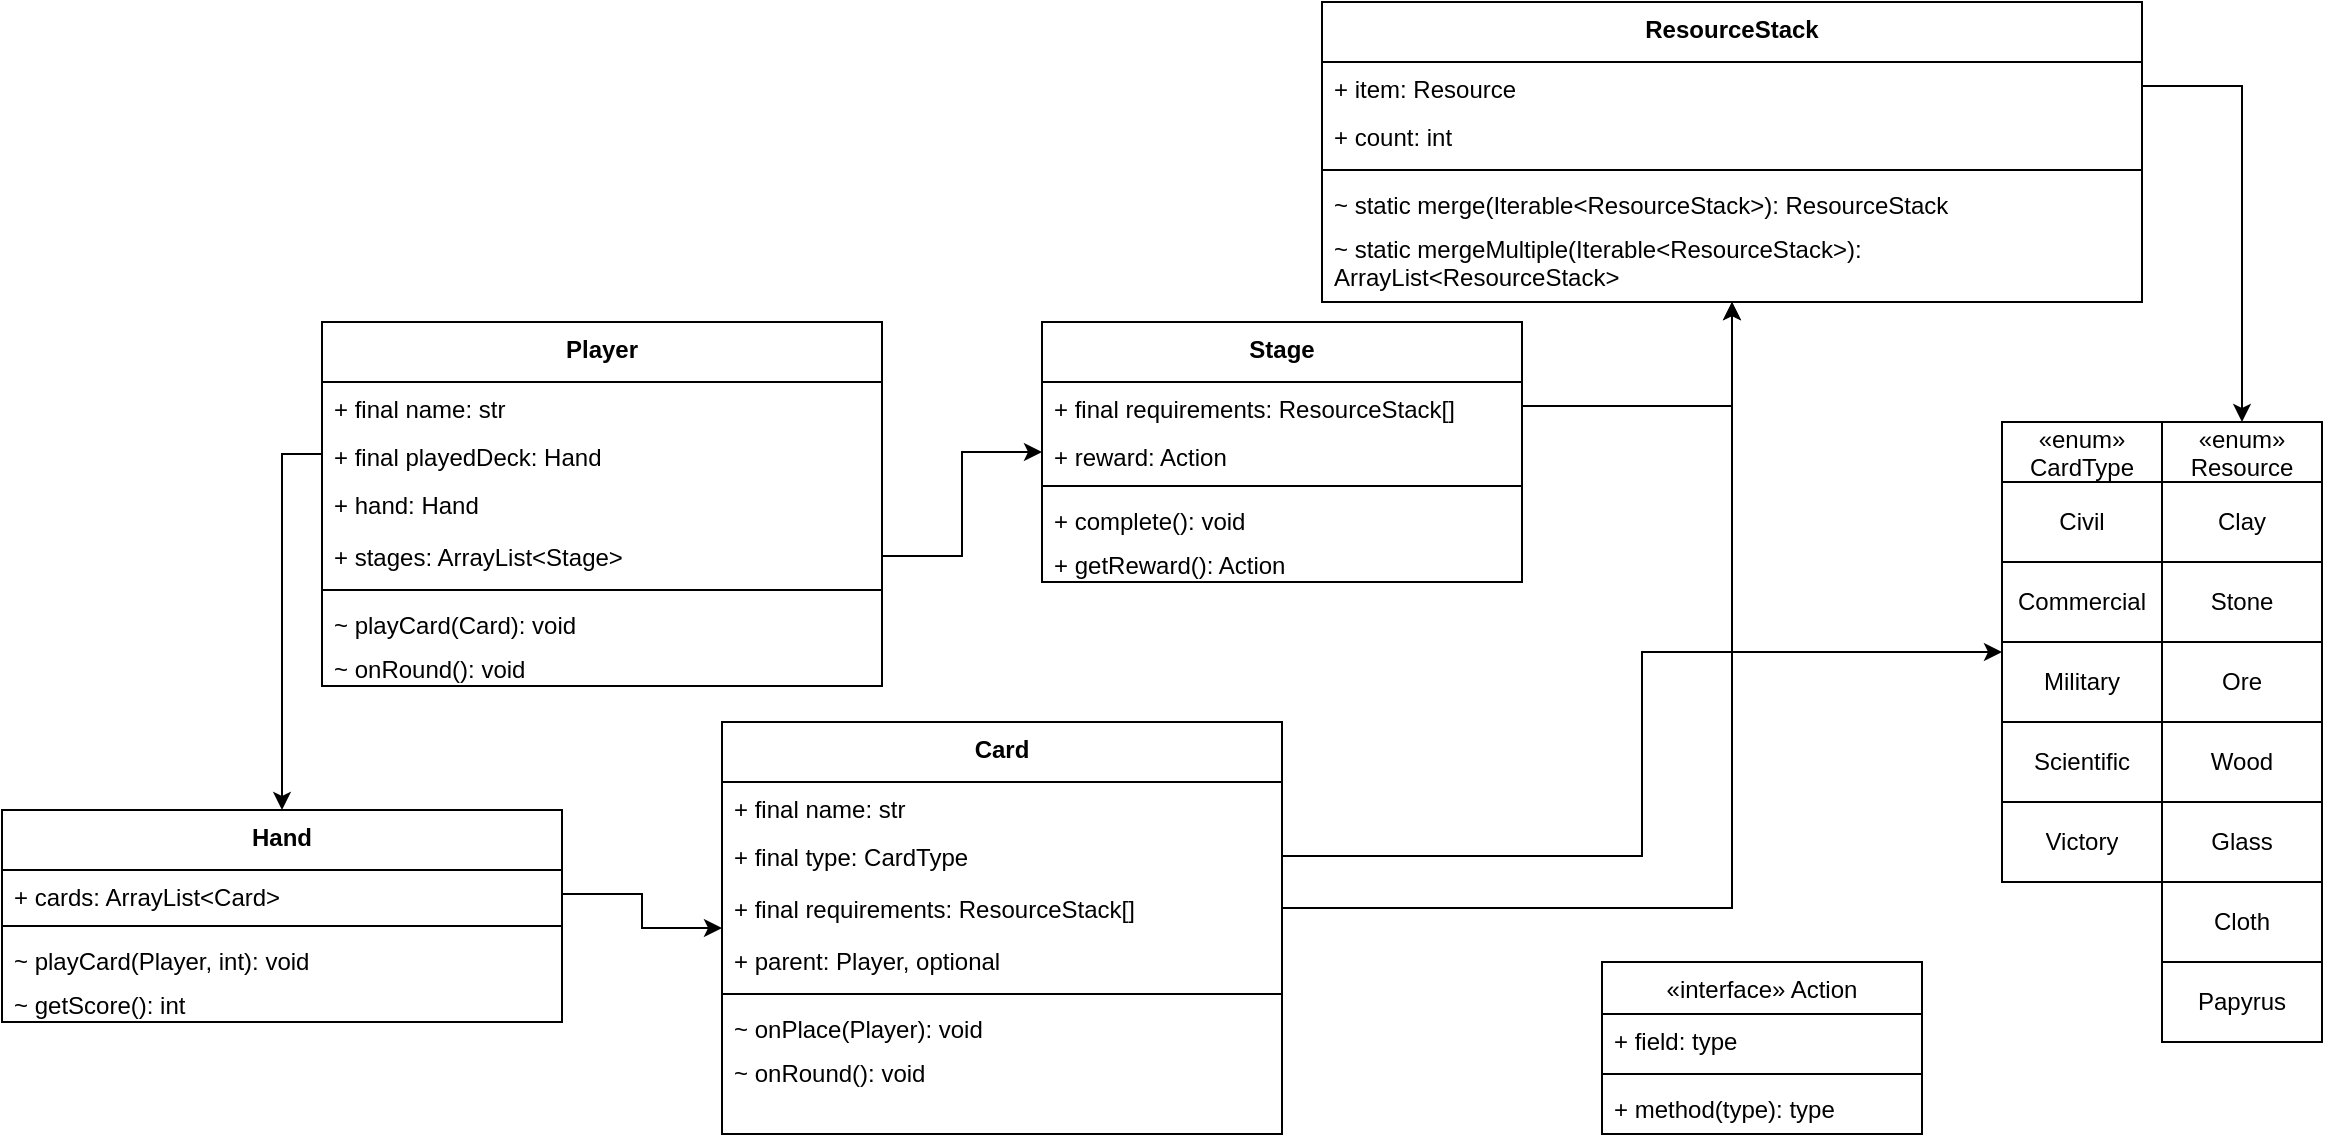 <mxfile version="21.2.9" type="github">
  <diagram id="R2lEEEUBdFMjLlhIrx00" name="Page-1">
    <mxGraphModel dx="708" dy="477" grid="1" gridSize="10" guides="1" tooltips="1" connect="1" arrows="1" fold="1" page="1" pageScale="1" pageWidth="850" pageHeight="1100" math="0" shadow="0" extFonts="Permanent Marker^https://fonts.googleapis.com/css?family=Permanent+Marker">
      <root>
        <mxCell id="0" />
        <mxCell id="1" parent="0" />
        <mxCell id="bpWkmBC9J1Y-tORT5dhZ-9" value="ResourceStack" style="swimlane;fontStyle=1;align=center;verticalAlign=top;childLayout=stackLayout;horizontal=1;startSize=30;horizontalStack=0;resizeParent=1;resizeParentMax=0;resizeLast=0;collapsible=1;marginBottom=0;whiteSpace=wrap;html=1;perimeterSpacing=0;glass=0;shadow=0;direction=east;" parent="1" vertex="1">
          <mxGeometry x="780" y="40" width="410" height="150" as="geometry">
            <mxRectangle x="50" y="124" width="130" height="30" as="alternateBounds" />
          </mxGeometry>
        </mxCell>
        <mxCell id="bpWkmBC9J1Y-tORT5dhZ-10" value="+ item: Resource&lt;br&gt;" style="text;strokeColor=none;fillColor=none;align=left;verticalAlign=top;spacingLeft=4;spacingRight=4;overflow=hidden;rotatable=0;points=[[0,0.5],[1,0.5]];portConstraint=eastwest;whiteSpace=wrap;html=1;" parent="bpWkmBC9J1Y-tORT5dhZ-9" vertex="1">
          <mxGeometry y="30" width="410" height="24" as="geometry" />
        </mxCell>
        <mxCell id="bpWkmBC9J1Y-tORT5dhZ-19" value="+ count: int" style="text;strokeColor=none;fillColor=none;align=left;verticalAlign=top;spacingLeft=4;spacingRight=4;overflow=hidden;rotatable=0;points=[[0,0.5],[1,0.5]];portConstraint=eastwest;whiteSpace=wrap;html=1;" parent="bpWkmBC9J1Y-tORT5dhZ-9" vertex="1">
          <mxGeometry y="54" width="410" height="26" as="geometry" />
        </mxCell>
        <mxCell id="bpWkmBC9J1Y-tORT5dhZ-11" value="" style="line;strokeWidth=1;fillColor=none;align=left;verticalAlign=middle;spacingTop=-1;spacingLeft=3;spacingRight=3;rotatable=0;labelPosition=right;points=[];portConstraint=eastwest;strokeColor=inherit;" parent="bpWkmBC9J1Y-tORT5dhZ-9" vertex="1">
          <mxGeometry y="80" width="410" height="8" as="geometry" />
        </mxCell>
        <mxCell id="bpWkmBC9J1Y-tORT5dhZ-12" value="~ static merge(Iterable&amp;lt;ResourceStack&amp;gt;): ResourceStack" style="text;strokeColor=none;fillColor=none;align=left;verticalAlign=top;spacingLeft=4;spacingRight=4;overflow=hidden;rotatable=0;points=[[0,0.5],[1,0.5]];portConstraint=eastwest;whiteSpace=wrap;html=1;" parent="bpWkmBC9J1Y-tORT5dhZ-9" vertex="1">
          <mxGeometry y="88" width="410" height="22" as="geometry" />
        </mxCell>
        <mxCell id="bpWkmBC9J1Y-tORT5dhZ-20" value="~ static mergeMultiple(Iterable&amp;lt;ResourceStack&amp;gt;): ArrayList&amp;lt;ResourceStack&amp;gt;" style="text;strokeColor=none;fillColor=none;align=left;verticalAlign=top;spacingLeft=4;spacingRight=4;overflow=hidden;rotatable=0;points=[[0,0.5],[1,0.5]];portConstraint=eastwest;whiteSpace=wrap;html=1;" parent="bpWkmBC9J1Y-tORT5dhZ-9" vertex="1">
          <mxGeometry y="110" width="410" height="40" as="geometry" />
        </mxCell>
        <mxCell id="bpWkmBC9J1Y-tORT5dhZ-85" value="«enum»&#xa;Resource" style="shape=table;startSize=30;container=1;collapsible=0;childLayout=tableLayout;" parent="1" vertex="1">
          <mxGeometry x="1200" y="250" width="80" height="310" as="geometry" />
        </mxCell>
        <mxCell id="bpWkmBC9J1Y-tORT5dhZ-86" value="" style="shape=tableRow;horizontal=0;startSize=0;swimlaneHead=0;swimlaneBody=0;strokeColor=inherit;top=0;left=0;bottom=0;right=0;collapsible=0;dropTarget=0;fillColor=none;points=[[0,0.5],[1,0.5]];portConstraint=eastwest;" parent="bpWkmBC9J1Y-tORT5dhZ-85" vertex="1">
          <mxGeometry y="30" width="80" height="40" as="geometry" />
        </mxCell>
        <mxCell id="bpWkmBC9J1Y-tORT5dhZ-87" value="Clay" style="shape=partialRectangle;html=1;whiteSpace=wrap;connectable=0;strokeColor=inherit;overflow=hidden;fillColor=none;top=0;left=0;bottom=0;right=0;pointerEvents=1;" parent="bpWkmBC9J1Y-tORT5dhZ-86" vertex="1">
          <mxGeometry width="80" height="40" as="geometry">
            <mxRectangle width="80" height="40" as="alternateBounds" />
          </mxGeometry>
        </mxCell>
        <mxCell id="bpWkmBC9J1Y-tORT5dhZ-88" value="" style="shape=tableRow;horizontal=0;startSize=0;swimlaneHead=0;swimlaneBody=0;strokeColor=inherit;top=0;left=0;bottom=0;right=0;collapsible=0;dropTarget=0;fillColor=none;points=[[0,0.5],[1,0.5]];portConstraint=eastwest;" parent="bpWkmBC9J1Y-tORT5dhZ-85" vertex="1">
          <mxGeometry y="70" width="80" height="40" as="geometry" />
        </mxCell>
        <mxCell id="bpWkmBC9J1Y-tORT5dhZ-89" value="Stone" style="shape=partialRectangle;html=1;whiteSpace=wrap;connectable=0;strokeColor=inherit;overflow=hidden;fillColor=none;top=0;left=0;bottom=0;right=0;pointerEvents=1;" parent="bpWkmBC9J1Y-tORT5dhZ-88" vertex="1">
          <mxGeometry width="80" height="40" as="geometry">
            <mxRectangle width="80" height="40" as="alternateBounds" />
          </mxGeometry>
        </mxCell>
        <mxCell id="bpWkmBC9J1Y-tORT5dhZ-90" value="" style="shape=tableRow;horizontal=0;startSize=0;swimlaneHead=0;swimlaneBody=0;strokeColor=inherit;top=0;left=0;bottom=0;right=0;collapsible=0;dropTarget=0;fillColor=none;points=[[0,0.5],[1,0.5]];portConstraint=eastwest;" parent="bpWkmBC9J1Y-tORT5dhZ-85" vertex="1">
          <mxGeometry y="110" width="80" height="40" as="geometry" />
        </mxCell>
        <mxCell id="bpWkmBC9J1Y-tORT5dhZ-91" value="Ore" style="shape=partialRectangle;html=1;whiteSpace=wrap;connectable=0;strokeColor=inherit;overflow=hidden;fillColor=none;top=0;left=0;bottom=0;right=0;pointerEvents=1;" parent="bpWkmBC9J1Y-tORT5dhZ-90" vertex="1">
          <mxGeometry width="80" height="40" as="geometry">
            <mxRectangle width="80" height="40" as="alternateBounds" />
          </mxGeometry>
        </mxCell>
        <mxCell id="bpWkmBC9J1Y-tORT5dhZ-92" value="" style="shape=tableRow;horizontal=0;startSize=0;swimlaneHead=0;swimlaneBody=0;strokeColor=inherit;top=0;left=0;bottom=0;right=0;collapsible=0;dropTarget=0;fillColor=none;points=[[0,0.5],[1,0.5]];portConstraint=eastwest;" parent="bpWkmBC9J1Y-tORT5dhZ-85" vertex="1">
          <mxGeometry y="150" width="80" height="40" as="geometry" />
        </mxCell>
        <mxCell id="bpWkmBC9J1Y-tORT5dhZ-93" value="Wood" style="shape=partialRectangle;html=1;whiteSpace=wrap;connectable=0;strokeColor=inherit;overflow=hidden;fillColor=none;top=0;left=0;bottom=0;right=0;pointerEvents=1;" parent="bpWkmBC9J1Y-tORT5dhZ-92" vertex="1">
          <mxGeometry width="80" height="40" as="geometry">
            <mxRectangle width="80" height="40" as="alternateBounds" />
          </mxGeometry>
        </mxCell>
        <mxCell id="bpWkmBC9J1Y-tORT5dhZ-94" value="" style="shape=tableRow;horizontal=0;startSize=0;swimlaneHead=0;swimlaneBody=0;strokeColor=inherit;top=0;left=0;bottom=0;right=0;collapsible=0;dropTarget=0;fillColor=none;points=[[0,0.5],[1,0.5]];portConstraint=eastwest;" parent="bpWkmBC9J1Y-tORT5dhZ-85" vertex="1">
          <mxGeometry y="190" width="80" height="40" as="geometry" />
        </mxCell>
        <mxCell id="bpWkmBC9J1Y-tORT5dhZ-95" value="Glass" style="shape=partialRectangle;html=1;whiteSpace=wrap;connectable=0;strokeColor=inherit;overflow=hidden;fillColor=none;top=0;left=0;bottom=0;right=0;pointerEvents=1;" parent="bpWkmBC9J1Y-tORT5dhZ-94" vertex="1">
          <mxGeometry width="80" height="40" as="geometry">
            <mxRectangle width="80" height="40" as="alternateBounds" />
          </mxGeometry>
        </mxCell>
        <mxCell id="bpWkmBC9J1Y-tORT5dhZ-96" value="" style="shape=tableRow;horizontal=0;startSize=0;swimlaneHead=0;swimlaneBody=0;strokeColor=inherit;top=0;left=0;bottom=0;right=0;collapsible=0;dropTarget=0;fillColor=none;points=[[0,0.5],[1,0.5]];portConstraint=eastwest;" parent="bpWkmBC9J1Y-tORT5dhZ-85" vertex="1">
          <mxGeometry y="230" width="80" height="40" as="geometry" />
        </mxCell>
        <mxCell id="bpWkmBC9J1Y-tORT5dhZ-97" value="Cloth" style="shape=partialRectangle;html=1;whiteSpace=wrap;connectable=0;strokeColor=inherit;overflow=hidden;fillColor=none;top=0;left=0;bottom=0;right=0;pointerEvents=1;" parent="bpWkmBC9J1Y-tORT5dhZ-96" vertex="1">
          <mxGeometry width="80" height="40" as="geometry">
            <mxRectangle width="80" height="40" as="alternateBounds" />
          </mxGeometry>
        </mxCell>
        <mxCell id="bpWkmBC9J1Y-tORT5dhZ-98" value="" style="shape=tableRow;horizontal=0;startSize=0;swimlaneHead=0;swimlaneBody=0;strokeColor=inherit;top=0;left=0;bottom=0;right=0;collapsible=0;dropTarget=0;fillColor=none;points=[[0,0.5],[1,0.5]];portConstraint=eastwest;" parent="bpWkmBC9J1Y-tORT5dhZ-85" vertex="1">
          <mxGeometry y="270" width="80" height="40" as="geometry" />
        </mxCell>
        <mxCell id="bpWkmBC9J1Y-tORT5dhZ-99" value="Papyrus" style="shape=partialRectangle;html=1;whiteSpace=wrap;connectable=0;strokeColor=inherit;overflow=hidden;fillColor=none;top=0;left=0;bottom=0;right=0;pointerEvents=1;" parent="bpWkmBC9J1Y-tORT5dhZ-98" vertex="1">
          <mxGeometry width="80" height="40" as="geometry">
            <mxRectangle width="80" height="40" as="alternateBounds" />
          </mxGeometry>
        </mxCell>
        <mxCell id="bpWkmBC9J1Y-tORT5dhZ-108" style="edgeStyle=orthogonalEdgeStyle;rounded=0;orthogonalLoop=1;jettySize=auto;html=1;" parent="1" source="bpWkmBC9J1Y-tORT5dhZ-10" target="bpWkmBC9J1Y-tORT5dhZ-85" edge="1">
          <mxGeometry relative="1" as="geometry" />
        </mxCell>
        <mxCell id="bpWkmBC9J1Y-tORT5dhZ-109" value="«enum»&#xa;CardType" style="shape=table;startSize=30;container=1;collapsible=0;childLayout=tableLayout;" parent="1" vertex="1">
          <mxGeometry x="1120" y="250" width="80" height="230" as="geometry" />
        </mxCell>
        <mxCell id="bpWkmBC9J1Y-tORT5dhZ-110" value="" style="shape=tableRow;horizontal=0;startSize=0;swimlaneHead=0;swimlaneBody=0;strokeColor=inherit;top=0;left=0;bottom=0;right=0;collapsible=0;dropTarget=0;fillColor=none;points=[[0,0.5],[1,0.5]];portConstraint=eastwest;" parent="bpWkmBC9J1Y-tORT5dhZ-109" vertex="1">
          <mxGeometry y="30" width="80" height="40" as="geometry" />
        </mxCell>
        <mxCell id="bpWkmBC9J1Y-tORT5dhZ-111" value="Civil" style="shape=partialRectangle;html=1;whiteSpace=wrap;connectable=0;strokeColor=inherit;overflow=hidden;fillColor=none;top=0;left=0;bottom=0;right=0;pointerEvents=1;" parent="bpWkmBC9J1Y-tORT5dhZ-110" vertex="1">
          <mxGeometry width="80" height="40" as="geometry">
            <mxRectangle width="80" height="40" as="alternateBounds" />
          </mxGeometry>
        </mxCell>
        <mxCell id="bpWkmBC9J1Y-tORT5dhZ-112" value="" style="shape=tableRow;horizontal=0;startSize=0;swimlaneHead=0;swimlaneBody=0;strokeColor=inherit;top=0;left=0;bottom=0;right=0;collapsible=0;dropTarget=0;fillColor=none;points=[[0,0.5],[1,0.5]];portConstraint=eastwest;" parent="bpWkmBC9J1Y-tORT5dhZ-109" vertex="1">
          <mxGeometry y="70" width="80" height="40" as="geometry" />
        </mxCell>
        <mxCell id="bpWkmBC9J1Y-tORT5dhZ-113" value="Commercial" style="shape=partialRectangle;html=1;whiteSpace=wrap;connectable=0;strokeColor=inherit;overflow=hidden;fillColor=none;top=0;left=0;bottom=0;right=0;pointerEvents=1;" parent="bpWkmBC9J1Y-tORT5dhZ-112" vertex="1">
          <mxGeometry width="80" height="40" as="geometry">
            <mxRectangle width="80" height="40" as="alternateBounds" />
          </mxGeometry>
        </mxCell>
        <mxCell id="bpWkmBC9J1Y-tORT5dhZ-114" value="" style="shape=tableRow;horizontal=0;startSize=0;swimlaneHead=0;swimlaneBody=0;strokeColor=inherit;top=0;left=0;bottom=0;right=0;collapsible=0;dropTarget=0;fillColor=none;points=[[0,0.5],[1,0.5]];portConstraint=eastwest;" parent="bpWkmBC9J1Y-tORT5dhZ-109" vertex="1">
          <mxGeometry y="110" width="80" height="40" as="geometry" />
        </mxCell>
        <mxCell id="bpWkmBC9J1Y-tORT5dhZ-115" value="Military&lt;br&gt;" style="shape=partialRectangle;html=1;whiteSpace=wrap;connectable=0;strokeColor=inherit;overflow=hidden;fillColor=none;top=0;left=0;bottom=0;right=0;pointerEvents=1;" parent="bpWkmBC9J1Y-tORT5dhZ-114" vertex="1">
          <mxGeometry width="80" height="40" as="geometry">
            <mxRectangle width="80" height="40" as="alternateBounds" />
          </mxGeometry>
        </mxCell>
        <mxCell id="bpWkmBC9J1Y-tORT5dhZ-116" value="" style="shape=tableRow;horizontal=0;startSize=0;swimlaneHead=0;swimlaneBody=0;strokeColor=inherit;top=0;left=0;bottom=0;right=0;collapsible=0;dropTarget=0;fillColor=none;points=[[0,0.5],[1,0.5]];portConstraint=eastwest;" parent="bpWkmBC9J1Y-tORT5dhZ-109" vertex="1">
          <mxGeometry y="150" width="80" height="40" as="geometry" />
        </mxCell>
        <mxCell id="bpWkmBC9J1Y-tORT5dhZ-117" value="Scientific" style="shape=partialRectangle;html=1;whiteSpace=wrap;connectable=0;strokeColor=inherit;overflow=hidden;fillColor=none;top=0;left=0;bottom=0;right=0;pointerEvents=1;" parent="bpWkmBC9J1Y-tORT5dhZ-116" vertex="1">
          <mxGeometry width="80" height="40" as="geometry">
            <mxRectangle width="80" height="40" as="alternateBounds" />
          </mxGeometry>
        </mxCell>
        <mxCell id="bpWkmBC9J1Y-tORT5dhZ-118" value="" style="shape=tableRow;horizontal=0;startSize=0;swimlaneHead=0;swimlaneBody=0;strokeColor=inherit;top=0;left=0;bottom=0;right=0;collapsible=0;dropTarget=0;fillColor=none;points=[[0,0.5],[1,0.5]];portConstraint=eastwest;" parent="bpWkmBC9J1Y-tORT5dhZ-109" vertex="1">
          <mxGeometry y="190" width="80" height="40" as="geometry" />
        </mxCell>
        <mxCell id="bpWkmBC9J1Y-tORT5dhZ-119" value="Victory" style="shape=partialRectangle;html=1;whiteSpace=wrap;connectable=0;strokeColor=inherit;overflow=hidden;fillColor=none;top=0;left=0;bottom=0;right=0;pointerEvents=1;" parent="bpWkmBC9J1Y-tORT5dhZ-118" vertex="1">
          <mxGeometry width="80" height="40" as="geometry">
            <mxRectangle width="80" height="40" as="alternateBounds" />
          </mxGeometry>
        </mxCell>
        <mxCell id="bpWkmBC9J1Y-tORT5dhZ-124" value="Card" style="swimlane;fontStyle=1;align=center;verticalAlign=top;childLayout=stackLayout;horizontal=1;startSize=30;horizontalStack=0;resizeParent=1;resizeParentMax=0;resizeLast=0;collapsible=1;marginBottom=0;whiteSpace=wrap;html=1;perimeterSpacing=0;glass=0;shadow=0;direction=east;" parent="1" vertex="1">
          <mxGeometry x="480" y="400" width="280" height="206" as="geometry">
            <mxRectangle x="50" y="124" width="130" height="30" as="alternateBounds" />
          </mxGeometry>
        </mxCell>
        <mxCell id="bpWkmBC9J1Y-tORT5dhZ-125" value="+ final name: str" style="text;strokeColor=none;fillColor=none;align=left;verticalAlign=top;spacingLeft=4;spacingRight=4;overflow=hidden;rotatable=0;points=[[0,0.5],[1,0.5]];portConstraint=eastwest;whiteSpace=wrap;html=1;" parent="bpWkmBC9J1Y-tORT5dhZ-124" vertex="1">
          <mxGeometry y="30" width="280" height="24" as="geometry" />
        </mxCell>
        <mxCell id="bpWkmBC9J1Y-tORT5dhZ-126" value="+ final type: CardType" style="text;strokeColor=none;fillColor=none;align=left;verticalAlign=top;spacingLeft=4;spacingRight=4;overflow=hidden;rotatable=0;points=[[0,0.5],[1,0.5]];portConstraint=eastwest;whiteSpace=wrap;html=1;" parent="bpWkmBC9J1Y-tORT5dhZ-124" vertex="1">
          <mxGeometry y="54" width="280" height="26" as="geometry" />
        </mxCell>
        <mxCell id="GVj6lV1ADfHa7WlAg_rx-1" value="+ final requirements: ResourceStack[]" style="text;strokeColor=none;fillColor=none;align=left;verticalAlign=top;spacingLeft=4;spacingRight=4;overflow=hidden;rotatable=0;points=[[0,0.5],[1,0.5]];portConstraint=eastwest;whiteSpace=wrap;html=1;" vertex="1" parent="bpWkmBC9J1Y-tORT5dhZ-124">
          <mxGeometry y="80" width="280" height="26" as="geometry" />
        </mxCell>
        <mxCell id="GVj6lV1ADfHa7WlAg_rx-5" value="+ parent: Player, optional" style="text;strokeColor=none;fillColor=none;align=left;verticalAlign=top;spacingLeft=4;spacingRight=4;overflow=hidden;rotatable=0;points=[[0,0.5],[1,0.5]];portConstraint=eastwest;whiteSpace=wrap;html=1;" vertex="1" parent="bpWkmBC9J1Y-tORT5dhZ-124">
          <mxGeometry y="106" width="280" height="26" as="geometry" />
        </mxCell>
        <mxCell id="bpWkmBC9J1Y-tORT5dhZ-127" value="" style="line;strokeWidth=1;fillColor=none;align=left;verticalAlign=middle;spacingTop=-1;spacingLeft=3;spacingRight=3;rotatable=0;labelPosition=right;points=[];portConstraint=eastwest;strokeColor=inherit;" parent="bpWkmBC9J1Y-tORT5dhZ-124" vertex="1">
          <mxGeometry y="132" width="280" height="8" as="geometry" />
        </mxCell>
        <mxCell id="bpWkmBC9J1Y-tORT5dhZ-128" value="~ onPlace(Player): void" style="text;strokeColor=none;fillColor=none;align=left;verticalAlign=top;spacingLeft=4;spacingRight=4;overflow=hidden;rotatable=0;points=[[0,0.5],[1,0.5]];portConstraint=eastwest;whiteSpace=wrap;html=1;" parent="bpWkmBC9J1Y-tORT5dhZ-124" vertex="1">
          <mxGeometry y="140" width="280" height="22" as="geometry" />
        </mxCell>
        <mxCell id="GVj6lV1ADfHa7WlAg_rx-4" value="~ onRound(): void" style="text;strokeColor=none;fillColor=none;align=left;verticalAlign=top;spacingLeft=4;spacingRight=4;overflow=hidden;rotatable=0;points=[[0,0.5],[1,0.5]];portConstraint=eastwest;whiteSpace=wrap;html=1;" vertex="1" parent="bpWkmBC9J1Y-tORT5dhZ-124">
          <mxGeometry y="162" width="280" height="22" as="geometry" />
        </mxCell>
        <mxCell id="GVj6lV1ADfHa7WlAg_rx-6" style="text;strokeColor=none;fillColor=none;align=left;verticalAlign=top;spacingLeft=4;spacingRight=4;overflow=hidden;rotatable=0;points=[[0,0.5],[1,0.5]];portConstraint=eastwest;whiteSpace=wrap;html=1;" vertex="1" parent="bpWkmBC9J1Y-tORT5dhZ-124">
          <mxGeometry y="184" width="280" height="22" as="geometry" />
        </mxCell>
        <mxCell id="bpWkmBC9J1Y-tORT5dhZ-130" style="edgeStyle=orthogonalEdgeStyle;rounded=0;orthogonalLoop=1;jettySize=auto;html=1;" parent="1" source="bpWkmBC9J1Y-tORT5dhZ-126" target="bpWkmBC9J1Y-tORT5dhZ-109" edge="1">
          <mxGeometry relative="1" as="geometry" />
        </mxCell>
        <mxCell id="GVj6lV1ADfHa7WlAg_rx-8" value="Player" style="swimlane;fontStyle=1;align=center;verticalAlign=top;childLayout=stackLayout;horizontal=1;startSize=30;horizontalStack=0;resizeParent=1;resizeParentMax=0;resizeLast=0;collapsible=1;marginBottom=0;whiteSpace=wrap;html=1;perimeterSpacing=0;glass=0;shadow=0;direction=east;" vertex="1" parent="1">
          <mxGeometry x="280" y="200" width="280" height="182" as="geometry">
            <mxRectangle x="50" y="124" width="130" height="30" as="alternateBounds" />
          </mxGeometry>
        </mxCell>
        <mxCell id="GVj6lV1ADfHa7WlAg_rx-28" value="+ final name: str" style="text;strokeColor=none;fillColor=none;align=left;verticalAlign=top;spacingLeft=4;spacingRight=4;overflow=hidden;rotatable=0;points=[[0,0.5],[1,0.5]];portConstraint=eastwest;whiteSpace=wrap;html=1;" vertex="1" parent="GVj6lV1ADfHa7WlAg_rx-8">
          <mxGeometry y="30" width="280" height="24" as="geometry" />
        </mxCell>
        <mxCell id="GVj6lV1ADfHa7WlAg_rx-9" value="+ final playedDeck: Hand" style="text;strokeColor=none;fillColor=none;align=left;verticalAlign=top;spacingLeft=4;spacingRight=4;overflow=hidden;rotatable=0;points=[[0,0.5],[1,0.5]];portConstraint=eastwest;whiteSpace=wrap;html=1;" vertex="1" parent="GVj6lV1ADfHa7WlAg_rx-8">
          <mxGeometry y="54" width="280" height="24" as="geometry" />
        </mxCell>
        <mxCell id="GVj6lV1ADfHa7WlAg_rx-10" value="+ hand: Hand" style="text;strokeColor=none;fillColor=none;align=left;verticalAlign=top;spacingLeft=4;spacingRight=4;overflow=hidden;rotatable=0;points=[[0,0.5],[1,0.5]];portConstraint=eastwest;whiteSpace=wrap;html=1;" vertex="1" parent="GVj6lV1ADfHa7WlAg_rx-8">
          <mxGeometry y="78" width="280" height="26" as="geometry" />
        </mxCell>
        <mxCell id="GVj6lV1ADfHa7WlAg_rx-11" value="+ stages: ArrayList&amp;lt;Stage&amp;gt;" style="text;strokeColor=none;fillColor=none;align=left;verticalAlign=top;spacingLeft=4;spacingRight=4;overflow=hidden;rotatable=0;points=[[0,0.5],[1,0.5]];portConstraint=eastwest;whiteSpace=wrap;html=1;" vertex="1" parent="GVj6lV1ADfHa7WlAg_rx-8">
          <mxGeometry y="104" width="280" height="26" as="geometry" />
        </mxCell>
        <mxCell id="GVj6lV1ADfHa7WlAg_rx-13" value="" style="line;strokeWidth=1;fillColor=none;align=left;verticalAlign=middle;spacingTop=-1;spacingLeft=3;spacingRight=3;rotatable=0;labelPosition=right;points=[];portConstraint=eastwest;strokeColor=inherit;" vertex="1" parent="GVj6lV1ADfHa7WlAg_rx-8">
          <mxGeometry y="130" width="280" height="8" as="geometry" />
        </mxCell>
        <mxCell id="GVj6lV1ADfHa7WlAg_rx-14" value="~ playCard(Card): void" style="text;strokeColor=none;fillColor=none;align=left;verticalAlign=top;spacingLeft=4;spacingRight=4;overflow=hidden;rotatable=0;points=[[0,0.5],[1,0.5]];portConstraint=eastwest;whiteSpace=wrap;html=1;" vertex="1" parent="GVj6lV1ADfHa7WlAg_rx-8">
          <mxGeometry y="138" width="280" height="22" as="geometry" />
        </mxCell>
        <mxCell id="GVj6lV1ADfHa7WlAg_rx-15" value="~ onRound(): void" style="text;strokeColor=none;fillColor=none;align=left;verticalAlign=top;spacingLeft=4;spacingRight=4;overflow=hidden;rotatable=0;points=[[0,0.5],[1,0.5]];portConstraint=eastwest;whiteSpace=wrap;html=1;" vertex="1" parent="GVj6lV1ADfHa7WlAg_rx-8">
          <mxGeometry y="160" width="280" height="22" as="geometry" />
        </mxCell>
        <mxCell id="GVj6lV1ADfHa7WlAg_rx-17" value="Stage" style="swimlane;fontStyle=1;align=center;verticalAlign=top;childLayout=stackLayout;horizontal=1;startSize=30;horizontalStack=0;resizeParent=1;resizeParentMax=0;resizeLast=0;collapsible=1;marginBottom=0;whiteSpace=wrap;html=1;perimeterSpacing=0;glass=0;shadow=0;direction=east;" vertex="1" parent="1">
          <mxGeometry x="640" y="200" width="240" height="130" as="geometry">
            <mxRectangle x="50" y="124" width="130" height="30" as="alternateBounds" />
          </mxGeometry>
        </mxCell>
        <mxCell id="GVj6lV1ADfHa7WlAg_rx-18" value="+ final requirements: ResourceStack[]" style="text;strokeColor=none;fillColor=none;align=left;verticalAlign=top;spacingLeft=4;spacingRight=4;overflow=hidden;rotatable=0;points=[[0,0.5],[1,0.5]];portConstraint=eastwest;whiteSpace=wrap;html=1;" vertex="1" parent="GVj6lV1ADfHa7WlAg_rx-17">
          <mxGeometry y="30" width="240" height="24" as="geometry" />
        </mxCell>
        <mxCell id="GVj6lV1ADfHa7WlAg_rx-26" value="+ reward: Action" style="text;strokeColor=none;fillColor=none;align=left;verticalAlign=top;spacingLeft=4;spacingRight=4;overflow=hidden;rotatable=0;points=[[0,0.5],[1,0.5]];portConstraint=eastwest;whiteSpace=wrap;html=1;" vertex="1" parent="GVj6lV1ADfHa7WlAg_rx-17">
          <mxGeometry y="54" width="240" height="24" as="geometry" />
        </mxCell>
        <mxCell id="GVj6lV1ADfHa7WlAg_rx-22" value="" style="line;strokeWidth=1;fillColor=none;align=left;verticalAlign=middle;spacingTop=-1;spacingLeft=3;spacingRight=3;rotatable=0;labelPosition=right;points=[];portConstraint=eastwest;strokeColor=inherit;" vertex="1" parent="GVj6lV1ADfHa7WlAg_rx-17">
          <mxGeometry y="78" width="240" height="8" as="geometry" />
        </mxCell>
        <mxCell id="GVj6lV1ADfHa7WlAg_rx-23" value="+ complete(): void" style="text;strokeColor=none;fillColor=none;align=left;verticalAlign=top;spacingLeft=4;spacingRight=4;overflow=hidden;rotatable=0;points=[[0,0.5],[1,0.5]];portConstraint=eastwest;whiteSpace=wrap;html=1;" vertex="1" parent="GVj6lV1ADfHa7WlAg_rx-17">
          <mxGeometry y="86" width="240" height="22" as="geometry" />
        </mxCell>
        <mxCell id="GVj6lV1ADfHa7WlAg_rx-33" value="+ getReward(): Action" style="text;strokeColor=none;fillColor=none;align=left;verticalAlign=top;spacingLeft=4;spacingRight=4;overflow=hidden;rotatable=0;points=[[0,0.5],[1,0.5]];portConstraint=eastwest;whiteSpace=wrap;html=1;" vertex="1" parent="GVj6lV1ADfHa7WlAg_rx-17">
          <mxGeometry y="108" width="240" height="22" as="geometry" />
        </mxCell>
        <mxCell id="GVj6lV1ADfHa7WlAg_rx-27" style="edgeStyle=orthogonalEdgeStyle;rounded=0;orthogonalLoop=1;jettySize=auto;html=1;" edge="1" parent="1" source="GVj6lV1ADfHa7WlAg_rx-11" target="GVj6lV1ADfHa7WlAg_rx-17">
          <mxGeometry relative="1" as="geometry" />
        </mxCell>
        <mxCell id="GVj6lV1ADfHa7WlAg_rx-29" style="edgeStyle=orthogonalEdgeStyle;rounded=0;orthogonalLoop=1;jettySize=auto;html=1;" edge="1" parent="1" source="GVj6lV1ADfHa7WlAg_rx-18" target="bpWkmBC9J1Y-tORT5dhZ-9">
          <mxGeometry relative="1" as="geometry" />
        </mxCell>
        <mxCell id="GVj6lV1ADfHa7WlAg_rx-34" value="Hand" style="swimlane;fontStyle=1;align=center;verticalAlign=top;childLayout=stackLayout;horizontal=1;startSize=30;horizontalStack=0;resizeParent=1;resizeParentMax=0;resizeLast=0;collapsible=1;marginBottom=0;whiteSpace=wrap;html=1;perimeterSpacing=0;glass=0;shadow=0;direction=east;" vertex="1" parent="1">
          <mxGeometry x="120" y="444" width="280" height="106" as="geometry">
            <mxRectangle x="50" y="124" width="130" height="30" as="alternateBounds" />
          </mxGeometry>
        </mxCell>
        <mxCell id="GVj6lV1ADfHa7WlAg_rx-35" value="+ cards: ArrayList&amp;lt;Card&amp;gt;" style="text;strokeColor=none;fillColor=none;align=left;verticalAlign=top;spacingLeft=4;spacingRight=4;overflow=hidden;rotatable=0;points=[[0,0.5],[1,0.5]];portConstraint=eastwest;whiteSpace=wrap;html=1;" vertex="1" parent="GVj6lV1ADfHa7WlAg_rx-34">
          <mxGeometry y="30" width="280" height="24" as="geometry" />
        </mxCell>
        <mxCell id="GVj6lV1ADfHa7WlAg_rx-37" value="" style="line;strokeWidth=1;fillColor=none;align=left;verticalAlign=middle;spacingTop=-1;spacingLeft=3;spacingRight=3;rotatable=0;labelPosition=right;points=[];portConstraint=eastwest;strokeColor=inherit;" vertex="1" parent="GVj6lV1ADfHa7WlAg_rx-34">
          <mxGeometry y="54" width="280" height="8" as="geometry" />
        </mxCell>
        <mxCell id="GVj6lV1ADfHa7WlAg_rx-38" value="~ playCard(Player, int): void" style="text;strokeColor=none;fillColor=none;align=left;verticalAlign=top;spacingLeft=4;spacingRight=4;overflow=hidden;rotatable=0;points=[[0,0.5],[1,0.5]];portConstraint=eastwest;whiteSpace=wrap;html=1;" vertex="1" parent="GVj6lV1ADfHa7WlAg_rx-34">
          <mxGeometry y="62" width="280" height="22" as="geometry" />
        </mxCell>
        <mxCell id="GVj6lV1ADfHa7WlAg_rx-40" value="~ getScore(): int" style="text;strokeColor=none;fillColor=none;align=left;verticalAlign=top;spacingLeft=4;spacingRight=4;overflow=hidden;rotatable=0;points=[[0,0.5],[1,0.5]];portConstraint=eastwest;whiteSpace=wrap;html=1;" vertex="1" parent="GVj6lV1ADfHa7WlAg_rx-34">
          <mxGeometry y="84" width="280" height="22" as="geometry" />
        </mxCell>
        <mxCell id="GVj6lV1ADfHa7WlAg_rx-42" style="edgeStyle=orthogonalEdgeStyle;rounded=0;orthogonalLoop=1;jettySize=auto;html=1;" edge="1" parent="1" source="GVj6lV1ADfHa7WlAg_rx-35" target="bpWkmBC9J1Y-tORT5dhZ-124">
          <mxGeometry relative="1" as="geometry" />
        </mxCell>
        <mxCell id="GVj6lV1ADfHa7WlAg_rx-46" style="edgeStyle=orthogonalEdgeStyle;rounded=0;orthogonalLoop=1;jettySize=auto;html=1;" edge="1" parent="1" source="GVj6lV1ADfHa7WlAg_rx-9" target="GVj6lV1ADfHa7WlAg_rx-34">
          <mxGeometry relative="1" as="geometry" />
        </mxCell>
        <mxCell id="GVj6lV1ADfHa7WlAg_rx-49" style="edgeStyle=orthogonalEdgeStyle;rounded=0;orthogonalLoop=1;jettySize=auto;html=1;" edge="1" parent="1" source="GVj6lV1ADfHa7WlAg_rx-1" target="bpWkmBC9J1Y-tORT5dhZ-9">
          <mxGeometry relative="1" as="geometry" />
        </mxCell>
        <mxCell id="GVj6lV1ADfHa7WlAg_rx-50" value="&lt;span style=&quot;font-weight: normal;&quot;&gt;«interface» Action&lt;/span&gt;" style="swimlane;fontStyle=1;align=center;verticalAlign=top;childLayout=stackLayout;horizontal=1;startSize=26;horizontalStack=0;resizeParent=1;resizeParentMax=0;resizeLast=0;collapsible=1;marginBottom=0;whiteSpace=wrap;html=1;" vertex="1" parent="1">
          <mxGeometry x="920" y="520" width="160" height="86" as="geometry" />
        </mxCell>
        <mxCell id="GVj6lV1ADfHa7WlAg_rx-51" value="+ field: type" style="text;strokeColor=none;fillColor=none;align=left;verticalAlign=top;spacingLeft=4;spacingRight=4;overflow=hidden;rotatable=0;points=[[0,0.5],[1,0.5]];portConstraint=eastwest;whiteSpace=wrap;html=1;" vertex="1" parent="GVj6lV1ADfHa7WlAg_rx-50">
          <mxGeometry y="26" width="160" height="26" as="geometry" />
        </mxCell>
        <mxCell id="GVj6lV1ADfHa7WlAg_rx-52" value="" style="line;strokeWidth=1;fillColor=none;align=left;verticalAlign=middle;spacingTop=-1;spacingLeft=3;spacingRight=3;rotatable=0;labelPosition=right;points=[];portConstraint=eastwest;strokeColor=inherit;" vertex="1" parent="GVj6lV1ADfHa7WlAg_rx-50">
          <mxGeometry y="52" width="160" height="8" as="geometry" />
        </mxCell>
        <mxCell id="GVj6lV1ADfHa7WlAg_rx-53" value="+ method(type): type" style="text;strokeColor=none;fillColor=none;align=left;verticalAlign=top;spacingLeft=4;spacingRight=4;overflow=hidden;rotatable=0;points=[[0,0.5],[1,0.5]];portConstraint=eastwest;whiteSpace=wrap;html=1;" vertex="1" parent="GVj6lV1ADfHa7WlAg_rx-50">
          <mxGeometry y="60" width="160" height="26" as="geometry" />
        </mxCell>
      </root>
    </mxGraphModel>
  </diagram>
</mxfile>
